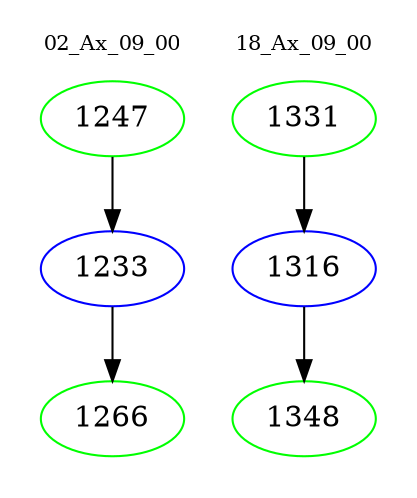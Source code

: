 digraph{
subgraph cluster_0 {
color = white
label = "02_Ax_09_00";
fontsize=10;
T0_1247 [label="1247", color="green"]
T0_1247 -> T0_1233 [color="black"]
T0_1233 [label="1233", color="blue"]
T0_1233 -> T0_1266 [color="black"]
T0_1266 [label="1266", color="green"]
}
subgraph cluster_1 {
color = white
label = "18_Ax_09_00";
fontsize=10;
T1_1331 [label="1331", color="green"]
T1_1331 -> T1_1316 [color="black"]
T1_1316 [label="1316", color="blue"]
T1_1316 -> T1_1348 [color="black"]
T1_1348 [label="1348", color="green"]
}
}
